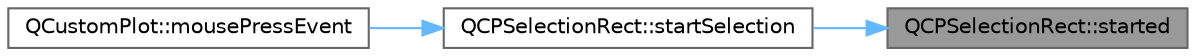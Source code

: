 digraph "QCPSelectionRect::started"
{
 // LATEX_PDF_SIZE
  bgcolor="transparent";
  edge [fontname=Helvetica,fontsize=10,labelfontname=Helvetica,labelfontsize=10];
  node [fontname=Helvetica,fontsize=10,shape=box,height=0.2,width=0.4];
  rankdir="RL";
  Node1 [label="QCPSelectionRect::started",height=0.2,width=0.4,color="gray40", fillcolor="grey60", style="filled", fontcolor="black",tooltip=" "];
  Node1 -> Node2 [dir="back",color="steelblue1",style="solid"];
  Node2 [label="QCPSelectionRect::startSelection",height=0.2,width=0.4,color="grey40", fillcolor="white", style="filled",URL="$class_q_c_p_selection_rect.html#a271f24cfca8bc50a0e2b4310ff90e227",tooltip=" "];
  Node2 -> Node3 [dir="back",color="steelblue1",style="solid"];
  Node3 [label="QCustomPlot::mousePressEvent",height=0.2,width=0.4,color="grey40", fillcolor="white", style="filled",URL="$class_q_custom_plot.html#aac0a7296a6031dc667c01c1abd4ecc6b",tooltip=" "];
}

